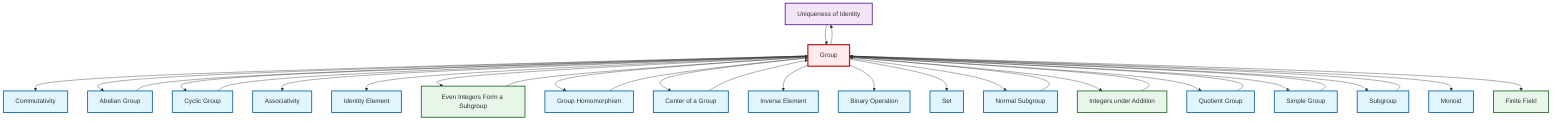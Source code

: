 graph TD
    classDef definition fill:#e1f5fe,stroke:#01579b,stroke-width:2px
    classDef theorem fill:#f3e5f5,stroke:#4a148c,stroke-width:2px
    classDef axiom fill:#fff3e0,stroke:#e65100,stroke-width:2px
    classDef example fill:#e8f5e9,stroke:#1b5e20,stroke-width:2px
    classDef current fill:#ffebee,stroke:#b71c1c,stroke-width:3px
    def-commutativity["Commutativity"]:::definition
    thm-unique-identity["Uniqueness of Identity"]:::theorem
    def-associativity["Associativity"]:::definition
    ex-finite-field["Finite Field"]:::example
    def-monoid["Monoid"]:::definition
    def-normal-subgroup["Normal Subgroup"]:::definition
    def-group["Group"]:::definition
    def-quotient-group["Quotient Group"]:::definition
    def-identity-element["Identity Element"]:::definition
    def-homomorphism["Group Homomorphism"]:::definition
    def-binary-operation["Binary Operation"]:::definition
    def-set["Set"]:::definition
    def-simple-group["Simple Group"]:::definition
    def-center-of-group["Center of a Group"]:::definition
    def-abelian-group["Abelian Group"]:::definition
    def-inverse-element["Inverse Element"]:::definition
    def-subgroup["Subgroup"]:::definition
    ex-even-integers-subgroup["Even Integers Form a Subgroup"]:::example
    def-cyclic-group["Cyclic Group"]:::definition
    ex-integers-addition["Integers under Addition"]:::example
    def-group --> def-commutativity
    def-group --> def-abelian-group
    def-group --> def-cyclic-group
    ex-even-integers-subgroup --> def-group
    def-group --> def-associativity
    def-group --> def-identity-element
    thm-unique-identity --> def-group
    def-group --> thm-unique-identity
    def-group --> ex-even-integers-subgroup
    def-quotient-group --> def-group
    def-cyclic-group --> def-group
    def-center-of-group --> def-group
    def-group --> def-homomorphism
    def-group --> def-center-of-group
    def-group --> def-inverse-element
    def-subgroup --> def-group
    def-simple-group --> def-group
    def-normal-subgroup --> def-group
    def-group --> def-binary-operation
    ex-integers-addition --> def-group
    def-group --> def-set
    def-group --> def-normal-subgroup
    def-group --> ex-integers-addition
    def-group --> def-quotient-group
    def-homomorphism --> def-group
    def-group --> def-simple-group
    def-group --> def-subgroup
    def-group --> def-monoid
    def-group --> ex-finite-field
    def-abelian-group --> def-group
    class def-group current